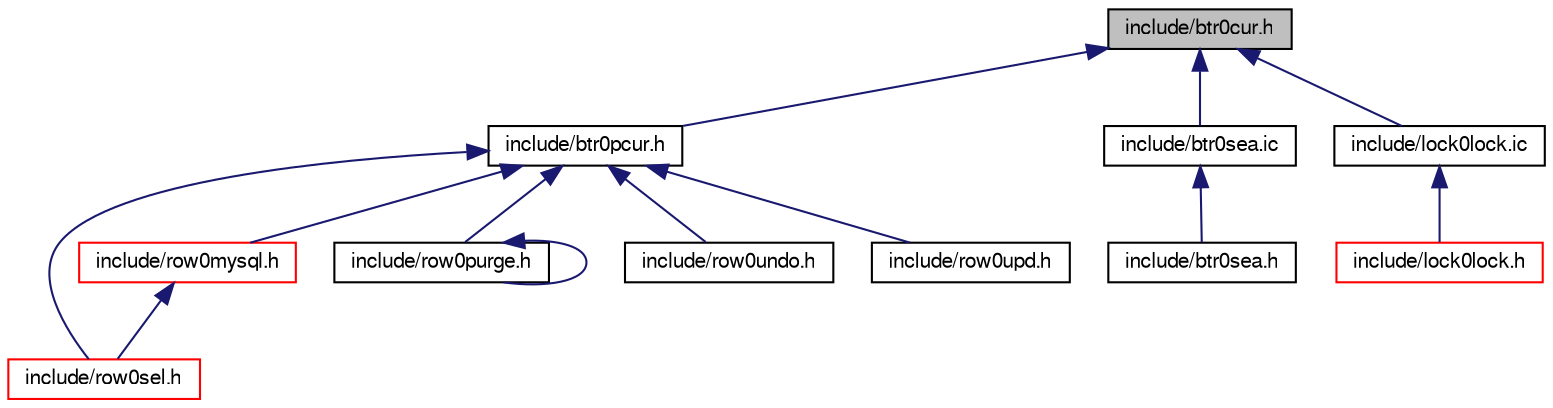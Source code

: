 digraph "include/btr0cur.h"
{
  bgcolor="transparent";
  edge [fontname="FreeSans",fontsize="10",labelfontname="FreeSans",labelfontsize="10"];
  node [fontname="FreeSans",fontsize="10",shape=record];
  Node1 [label="include/btr0cur.h",height=0.2,width=0.4,color="black", fillcolor="grey75", style="filled" fontcolor="black"];
  Node1 -> Node2 [dir="back",color="midnightblue",fontsize="10",style="solid",fontname="FreeSans"];
  Node2 [label="include/btr0pcur.h",height=0.2,width=0.4,color="black",URL="$btr0pcur_8h.html"];
  Node2 -> Node3 [dir="back",color="midnightblue",fontsize="10",style="solid",fontname="FreeSans"];
  Node3 [label="include/row0sel.h",height=0.2,width=0.4,color="red",URL="$row0sel_8h.html"];
  Node2 -> Node4 [dir="back",color="midnightblue",fontsize="10",style="solid",fontname="FreeSans"];
  Node4 [label="include/row0mysql.h",height=0.2,width=0.4,color="red",URL="$row0mysql_8h.html"];
  Node4 -> Node3 [dir="back",color="midnightblue",fontsize="10",style="solid",fontname="FreeSans"];
  Node2 -> Node5 [dir="back",color="midnightblue",fontsize="10",style="solid",fontname="FreeSans"];
  Node5 [label="include/row0purge.h",height=0.2,width=0.4,color="black",URL="$row0purge_8h.html"];
  Node5 -> Node5 [dir="back",color="midnightblue",fontsize="10",style="solid",fontname="FreeSans"];
  Node2 -> Node6 [dir="back",color="midnightblue",fontsize="10",style="solid",fontname="FreeSans"];
  Node6 [label="include/row0undo.h",height=0.2,width=0.4,color="black",URL="$row0undo_8h.html"];
  Node2 -> Node7 [dir="back",color="midnightblue",fontsize="10",style="solid",fontname="FreeSans"];
  Node7 [label="include/row0upd.h",height=0.2,width=0.4,color="black",URL="$row0upd_8h.html"];
  Node1 -> Node8 [dir="back",color="midnightblue",fontsize="10",style="solid",fontname="FreeSans"];
  Node8 [label="include/btr0sea.ic",height=0.2,width=0.4,color="black",URL="$btr0sea_8ic.html"];
  Node8 -> Node9 [dir="back",color="midnightblue",fontsize="10",style="solid",fontname="FreeSans"];
  Node9 [label="include/btr0sea.h",height=0.2,width=0.4,color="black",URL="$btr0sea_8h.html"];
  Node1 -> Node10 [dir="back",color="midnightblue",fontsize="10",style="solid",fontname="FreeSans"];
  Node10 [label="include/lock0lock.ic",height=0.2,width=0.4,color="black",URL="$lock0lock_8ic.html"];
  Node10 -> Node11 [dir="back",color="midnightblue",fontsize="10",style="solid",fontname="FreeSans"];
  Node11 [label="include/lock0lock.h",height=0.2,width=0.4,color="red",URL="$lock0lock_8h.html"];
}
